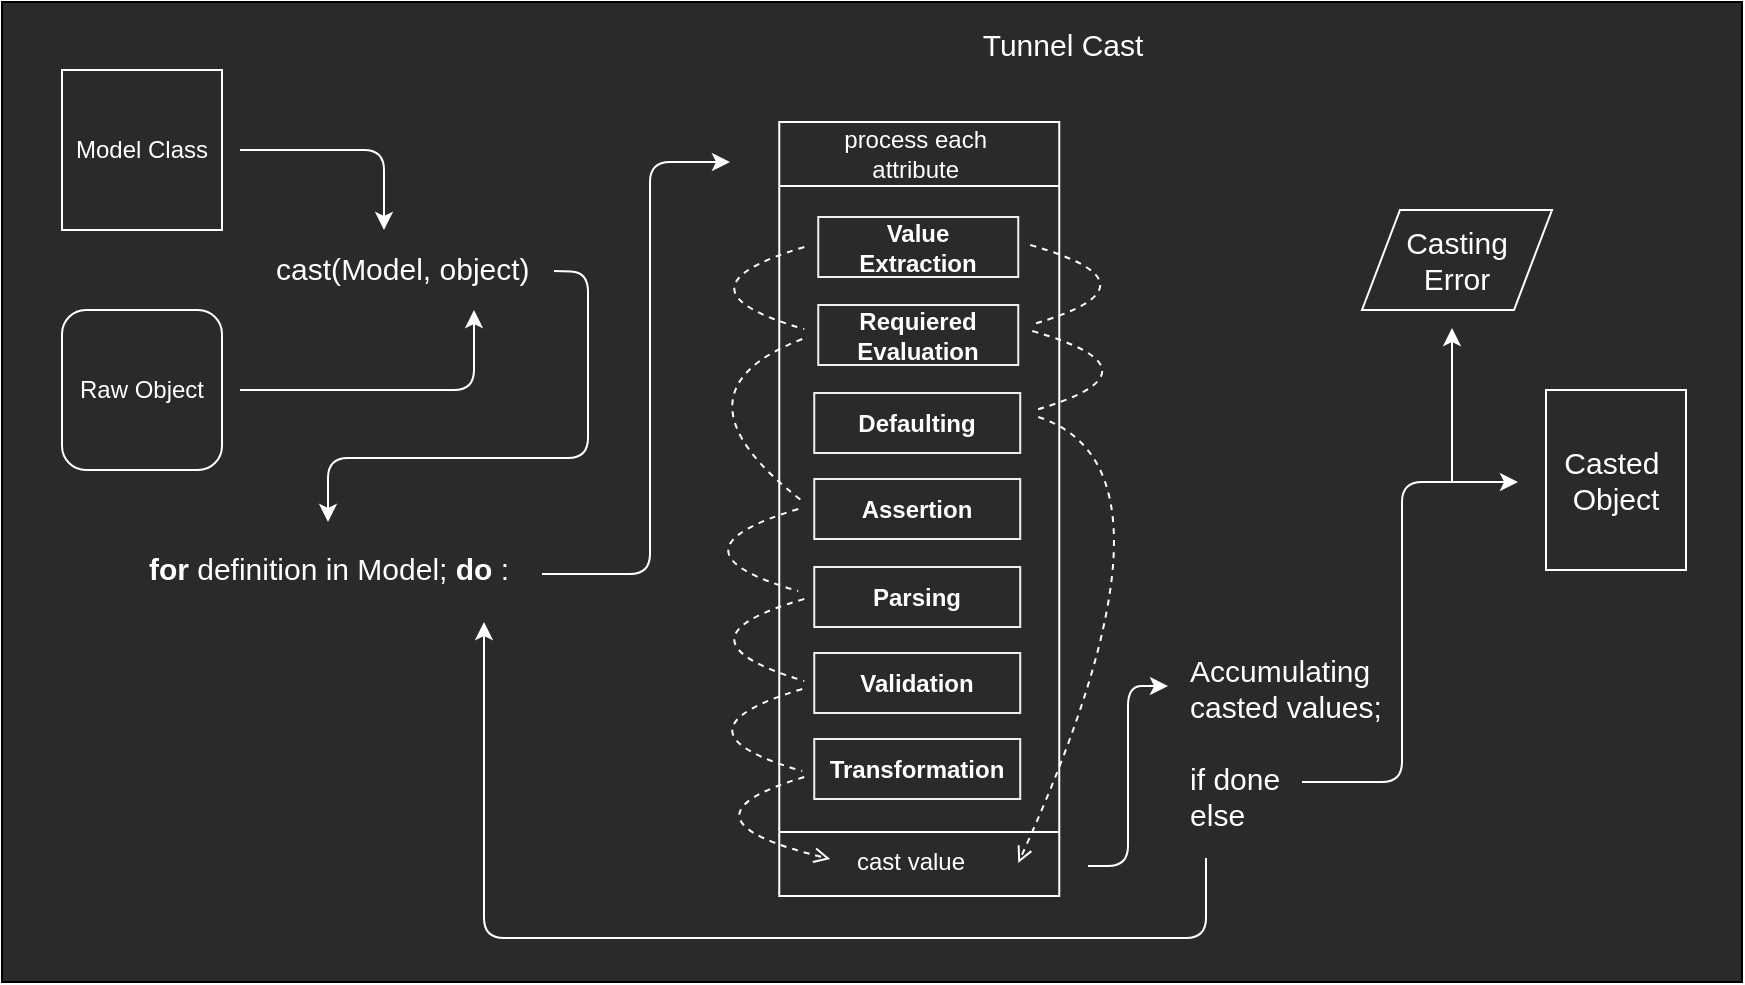 <mxfile version="13.6.6" type="device"><diagram id="6hGFLwfOUW9BJ-s0fimq" name="Page-1"><mxGraphModel dx="1277" dy="235" grid="1" gridSize="10" guides="1" tooltips="1" connect="1" arrows="1" fold="1" page="1" pageScale="1" pageWidth="827" pageHeight="1169" math="0" shadow="0"><root><mxCell id="0"/><mxCell id="1" parent="0"/><mxCell id="37" value="" style="rounded=0;whiteSpace=wrap;html=1;fillColor=#2A2A2A;" parent="1" vertex="1"><mxGeometry x="-40" y="20" width="870" height="490" as="geometry"/></mxCell><mxCell id="18" value="&lt;span style=&quot;font-style: normal&quot;&gt;&lt;font color=&quot;#ffffff&quot;&gt;Tunnel Cast&lt;/font&gt;&lt;/span&gt;" style="text;html=1;align=center;verticalAlign=middle;resizable=0;points=[];autosize=1;strokeWidth=1;fontSize=15;fontStyle=2" parent="1" vertex="1"><mxGeometry x="440" y="31" width="100" height="20" as="geometry"/></mxCell><mxCell id="38" value="" style="group" parent="1" vertex="1" connectable="0"><mxGeometry x="31" y="54" width="770" height="250" as="geometry"/></mxCell><mxCell id="5" value="&lt;font color=&quot;#ffffff&quot;&gt;Raw Object&lt;/font&gt;" style="rounded=1;whiteSpace=wrap;html=1;fillColor=#2A2A2A;strokeColor=#FFFFFF;" parent="38" vertex="1"><mxGeometry x="-41" y="120" width="80" height="80" as="geometry"/></mxCell><mxCell id="10" value="" style="endArrow=classic;html=1;verticalAlign=middle;strokeColor=#FFFFFF;" parent="38" edge="1"><mxGeometry width="50" height="50" relative="1" as="geometry"><mxPoint x="48" y="40" as="sourcePoint"/><mxPoint x="120" y="80" as="targetPoint"/><Array as="points"><mxPoint x="120" y="40"/></Array></mxGeometry></mxCell><mxCell id="20" value="&lt;font color=&quot;#ffffff&quot;&gt;Model Class&lt;/font&gt;" style="whiteSpace=wrap;html=1;aspect=fixed;fillColor=#2A2A2A;strokeColor=#FFFFFF;" parent="38" vertex="1"><mxGeometry x="-41" width="80" height="80" as="geometry"/></mxCell><mxCell id="21" value="" style="endArrow=classic;html=1;strokeColor=#FFFFFF;" parent="38" edge="1"><mxGeometry width="50" height="50" relative="1" as="geometry"><mxPoint x="48" y="160" as="sourcePoint"/><mxPoint x="165" y="120" as="targetPoint"/><Array as="points"><mxPoint x="165" y="160"/></Array></mxGeometry></mxCell><mxCell id="23" value="&lt;font style=&quot;font-size: 15px&quot;&gt;&lt;font style=&quot;font-size: 15px&quot; color=&quot;#ffffff&quot;&gt;cast(&lt;/font&gt;&lt;span style=&quot;color: rgb(255 , 255 , 255)&quot;&gt;Model,&amp;nbsp;&lt;/span&gt;&lt;font style=&quot;font-size: 15px&quot; color=&quot;#ffffff&quot;&gt;object)&amp;nbsp;&lt;/font&gt;&lt;/font&gt;" style="text;html=1;align=center;verticalAlign=middle;resizable=0;points=[];autosize=1;" parent="38" vertex="1"><mxGeometry x="56" y="89" width="150" height="20" as="geometry"/></mxCell><mxCell id="25" value="" style="endArrow=classic;html=1;strokeColor=#FFFFFF;" parent="38" edge="1"><mxGeometry width="50" height="50" relative="1" as="geometry"><mxPoint x="205" y="100.5" as="sourcePoint"/><mxPoint x="92" y="226" as="targetPoint"/><Array as="points"><mxPoint x="222" y="101"/><mxPoint x="222" y="194"/><mxPoint x="92" y="194"/></Array></mxGeometry></mxCell><mxCell id="34" value="" style="endArrow=classic;html=1;fontSize=12;fontColor=#FFFFFF;strokeColor=#FFFFFF;" parent="38" edge="1"><mxGeometry width="50" height="50" relative="1" as="geometry"><mxPoint x="654" y="206" as="sourcePoint"/><mxPoint x="654" y="129" as="targetPoint"/></mxGeometry></mxCell><mxCell id="36" value="&lt;font color=&quot;#ffffff&quot; style=&quot;font-size: 15px&quot;&gt;Casting &lt;br&gt;Error&lt;/font&gt;" style="shape=parallelogram;perimeter=parallelogramPerimeter;whiteSpace=wrap;html=1;strokeWidth=1;fontSize=12;fillColor=#2A2A2A;strokeColor=#FFFFFF;" parent="38" vertex="1"><mxGeometry x="609" y="70" width="95" height="50" as="geometry"/></mxCell><mxCell id="68" value="" style="group" parent="1" vertex="1" connectable="0"><mxGeometry x="288.004" y="80" width="270" height="387" as="geometry"/></mxCell><mxCell id="57" value="" style="shape=process;whiteSpace=wrap;html=1;backgroundOutline=1;strokeColor=#FFFFFF;fillColor=#2A2A2A;size=0.083;rotation=90;" parent="68" vertex="1"><mxGeometry x="-62.874" y="123.5" width="387" height="140" as="geometry"/></mxCell><mxCell id="67" value="" style="group" parent="68" vertex="1" connectable="0"><mxGeometry y="0.624" width="270" height="347.753" as="geometry"/></mxCell><mxCell id="65" value="" style="group;rotation=90;" parent="67" vertex="1" connectable="0"><mxGeometry x="-38.876" y="38.876" width="347.753" height="270" as="geometry"/></mxCell><mxCell id="46" value="" style="endArrow=none;dashed=1;html=1;curved=1;strokeColor=#FFFFFF;" parent="65" edge="1"><mxGeometry width="50" height="50" relative="1" as="geometry"><mxPoint x="226" y="65" as="sourcePoint"/><mxPoint x="226" y="105" as="targetPoint"/><Array as="points"><mxPoint x="296" y="85"/></Array></mxGeometry></mxCell><mxCell id="47" value="" style="endArrow=open;dashed=1;html=1;curved=1;endFill=0;strokeColor=#FFFFFF;" parent="65" edge="1"><mxGeometry width="50" height="50" relative="1" as="geometry"><mxPoint x="229" y="108" as="sourcePoint"/><mxPoint x="219" y="331" as="targetPoint"/><Array as="points"><mxPoint x="309" y="134"/></Array></mxGeometry></mxCell><mxCell id="56" value="" style="endArrow=none;dashed=1;html=1;curved=1;strokeColor=#FFFFFF;" parent="65" edge="1"><mxGeometry width="50" height="50" relative="1" as="geometry"><mxPoint x="225" y="22" as="sourcePoint"/><mxPoint x="225" y="62" as="targetPoint"/><Array as="points"><mxPoint x="295" y="42"/></Array></mxGeometry></mxCell><mxCell id="33" value="&lt;font color=&quot;#ffffff&quot;&gt;process each&amp;nbsp;&lt;br style=&quot;font-size: 12px&quot;&gt;attribute&amp;nbsp;&lt;/font&gt;" style="text;html=1;align=center;verticalAlign=middle;resizable=0;points=[];autosize=1;fontSize=12;rotation=360;" parent="65" vertex="1"><mxGeometry x="124" y="-39" width="90" height="30" as="geometry"/></mxCell><mxCell id="55" value="" style="endArrow=none;dashed=1;html=1;curved=1;strokeColor=#FFFFFF;" parent="65" edge="1"><mxGeometry width="50" height="50" relative="1" as="geometry"><mxPoint x="112" y="23" as="sourcePoint"/><mxPoint x="112" y="64" as="targetPoint"/><Array as="points"><mxPoint x="42" y="44"/></Array></mxGeometry></mxCell><mxCell id="61" value="" style="endArrow=none;dashed=1;html=1;curved=1;strokeColor=#FFFFFF;" parent="65" edge="1"><mxGeometry width="50" height="50" relative="1" as="geometry"><mxPoint x="109" y="154" as="sourcePoint"/><mxPoint x="109" y="195" as="targetPoint"/><Array as="points"><mxPoint x="39" y="175"/></Array></mxGeometry></mxCell><mxCell id="48" value="" style="endArrow=open;dashed=1;html=1;curved=1;endFill=0;strokeColor=#FFFFFF;" parent="65" edge="1"><mxGeometry width="50" height="50" relative="1" as="geometry"><mxPoint x="112" y="288" as="sourcePoint"/><mxPoint x="125" y="329" as="targetPoint"/><Array as="points"><mxPoint x="42" y="309"/></Array></mxGeometry></mxCell><mxCell id="42" value="" style="endArrow=none;dashed=1;html=1;curved=1;strokeColor=#FFFFFF;" parent="65" edge="1"><mxGeometry width="50" height="50" relative="1" as="geometry"><mxPoint x="111" y="244" as="sourcePoint"/><mxPoint x="111" y="285" as="targetPoint"/><Array as="points"><mxPoint x="41" y="265"/></Array></mxGeometry></mxCell><mxCell id="44" value="" style="endArrow=none;dashed=1;html=1;curved=1;strokeColor=#FFFFFF;" parent="65" edge="1"><mxGeometry width="50" height="50" relative="1" as="geometry"><mxPoint x="112" y="199" as="sourcePoint"/><mxPoint x="112" y="240" as="targetPoint"/><Array as="points"><mxPoint x="42" y="219"/></Array></mxGeometry></mxCell><mxCell id="45" value="" style="endArrow=none;dashed=1;html=1;curved=1;strokeColor=#FFFFFF;" parent="65" edge="1"><mxGeometry width="50" height="50" relative="1" as="geometry"><mxPoint x="111" y="69" as="sourcePoint"/><mxPoint x="111" y="150" as="targetPoint"/><Array as="points"><mxPoint x="41" y="96"/></Array></mxGeometry></mxCell><mxCell id="11" value="&lt;b&gt;Parsing&lt;/b&gt;" style="rounded=0;whiteSpace=wrap;html=1;strokeColor=#F0F0F0;rotation=0;fillColor=#2A2A2A;fontColor=#FFFFFF;" parent="65" vertex="1"><mxGeometry x="117" y="183" width="102.976" height="30" as="geometry"/></mxCell><mxCell id="12" value="&lt;b&gt;Validation&lt;/b&gt;" style="rounded=0;whiteSpace=wrap;html=1;strokeColor=#F0F0F0;rotation=0;fillColor=#2A2A2A;fontColor=#FFFFFF;" parent="65" vertex="1"><mxGeometry x="117" y="226" width="102.976" height="30" as="geometry"/></mxCell><mxCell id="14" value="&lt;b&gt;Transformation&lt;/b&gt;" style="rounded=0;whiteSpace=wrap;html=1;strokeColor=#F0F0F0;rotation=0;fillColor=#2A2A2A;fontColor=#FFFFFF;" parent="65" vertex="1"><mxGeometry x="117" y="269" width="102.976" height="30" as="geometry"/></mxCell><mxCell id="16" value="&lt;meta charset=&quot;utf-8&quot;&gt;&lt;b style=&quot;color: rgb(255, 255, 255); font-family: Helvetica; font-size: 12px; font-style: normal; font-variant-ligatures: normal; font-variant-caps: normal; letter-spacing: normal; orphans: 2; text-align: center; text-indent: 0px; text-transform: none; widows: 2; word-spacing: 0px; -webkit-text-stroke-width: 0px; text-decoration-style: initial; text-decoration-color: initial;&quot;&gt;Defaulting&lt;/b&gt;" style="rounded=0;whiteSpace=wrap;html=1;strokeColor=#F0F0F0;rotation=0;fillColor=#2A2A2A;fontColor=#FFFFFF;" parent="65" vertex="1"><mxGeometry x="117" y="96" width="102.976" height="30" as="geometry"/></mxCell><mxCell id="17" value="&lt;b&gt;Assertion&lt;/b&gt;" style="rounded=0;whiteSpace=wrap;html=1;strokeColor=#F0F0F0;rotation=0;fillColor=#2A2A2A;fontColor=#FFFFFF;" parent="65" vertex="1"><mxGeometry x="117" y="139" width="102.976" height="30" as="geometry"/></mxCell><mxCell id="49" value="&lt;b&gt;Requiered Evaluation&lt;/b&gt;" style="rounded=0;whiteSpace=wrap;html=1;strokeColor=#F0F0F0;rotation=0;fillColor=#2A2A2A;fontColor=#FFFFFF;" parent="65" vertex="1"><mxGeometry x="119" y="52" width="100" height="30" as="geometry"/></mxCell><mxCell id="58" value="&lt;b&gt;Value &lt;br&gt;Extraction&lt;/b&gt;" style="rounded=0;whiteSpace=wrap;html=1;strokeColor=#F0F0F0;rotation=0;fillColor=#2A2A2A;fontColor=#FFFFFF;" parent="65" vertex="1"><mxGeometry x="119" y="8" width="100" height="30" as="geometry"/></mxCell><mxCell id="74" value="&lt;font color=&quot;#ffffff&quot;&gt;cast value&lt;/font&gt;" style="text;html=1;align=center;verticalAlign=middle;resizable=0;points=[];autosize=1;" parent="68" vertex="1"><mxGeometry x="90.996" y="360" width="70" height="20" as="geometry"/></mxCell><mxCell id="71" value="&lt;font style=&quot;font-size: 15px&quot; color=&quot;#ffffff&quot;&gt;&lt;b&gt;for&lt;/b&gt; definition in Model;&amp;nbsp;&lt;b&gt;do&lt;/b&gt; :&lt;/font&gt;" style="text;html=1;align=center;verticalAlign=middle;resizable=0;points=[];autosize=1;" parent="1" vertex="1"><mxGeometry x="23" y="293" width="200" height="20" as="geometry"/></mxCell><mxCell id="72" value="" style="endArrow=classic;html=1;strokeColor=#FFFFFF;" parent="1" edge="1"><mxGeometry width="50" height="50" relative="1" as="geometry"><mxPoint x="230" y="306" as="sourcePoint"/><mxPoint x="324" y="100" as="targetPoint"/><Array as="points"><mxPoint x="284" y="306"/><mxPoint x="284" y="100"/></Array></mxGeometry></mxCell><mxCell id="73" value="&lt;p style=&quot;line-height: 130%&quot;&gt;&lt;/p&gt;&lt;div style=&quot;text-align: left&quot;&gt;&lt;font color=&quot;#ffffff&quot;&gt;&lt;span style=&quot;font-size: 15px&quot;&gt;Accumulating&lt;/span&gt;&lt;/font&gt;&lt;br&gt;&lt;/div&gt;&lt;font style=&quot;font-size: 15px&quot; color=&quot;#ffffff&quot;&gt;&lt;div style=&quot;text-align: left&quot;&gt;&lt;span&gt;casted values;&lt;/span&gt;&lt;/div&gt;&lt;div style=&quot;text-align: left&quot;&gt;&lt;span&gt;&lt;br&gt;&lt;/span&gt;&lt;/div&gt;&lt;div style=&quot;text-align: left&quot;&gt;&lt;span&gt;if done&lt;/span&gt;&lt;/div&gt;&lt;div style=&quot;text-align: left&quot;&gt;&lt;span&gt;else&lt;/span&gt;&lt;/div&gt;&lt;/font&gt;&lt;p&gt;&lt;/p&gt;" style="rounded=0;whiteSpace=wrap;html=1;fillColor=none;strokeColor=none;" parent="1" vertex="1"><mxGeometry x="537" y="360" width="130" height="60" as="geometry"/></mxCell><mxCell id="75" value="" style="endArrow=classic;html=1;strokeColor=#FFFFFF;" parent="1" edge="1"><mxGeometry width="50" height="50" relative="1" as="geometry"><mxPoint x="503" y="452" as="sourcePoint"/><mxPoint x="543" y="362" as="targetPoint"/><Array as="points"><mxPoint x="523" y="452"/><mxPoint x="523" y="362"/></Array></mxGeometry></mxCell><mxCell id="77" value="" style="endArrow=classic;html=1;strokeColor=#FFFFFF;" parent="1" edge="1"><mxGeometry width="50" height="50" relative="1" as="geometry"><mxPoint x="562" y="448" as="sourcePoint"/><mxPoint x="201" y="330" as="targetPoint"/><Array as="points"><mxPoint x="562" y="488"/><mxPoint x="201" y="488"/></Array></mxGeometry></mxCell><mxCell id="31" value="&lt;font color=&quot;#ffffff&quot; style=&quot;font-size: 15px&quot;&gt;&lt;span&gt;Casted&amp;nbsp;&lt;/span&gt;&lt;br&gt;&lt;span&gt;Object&lt;/span&gt;&lt;/font&gt;" style="rounded=0;whiteSpace=wrap;html=1;fillColor=#2A2A2A;strokeColor=#FFFFFF;" parent="1" vertex="1"><mxGeometry x="732" y="214" width="70" height="90" as="geometry"/></mxCell><mxCell id="29" value="" style="endArrow=classic;html=1;fontColor=#FFFFFF;fontSize=12;strokeColor=#FFFFFF;" parent="1" edge="1"><mxGeometry width="50" height="50" relative="1" as="geometry"><mxPoint x="610" y="410" as="sourcePoint"/><mxPoint x="718" y="260" as="targetPoint"/><Array as="points"><mxPoint x="660" y="410"/><mxPoint x="660" y="260"/></Array></mxGeometry></mxCell></root></mxGraphModel></diagram></mxfile>